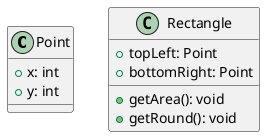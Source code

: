 @startuml

class Point {
+x: int
+y: int
}

class Rectangle {
+topLeft: Point
+bottomRight: Point
+getArea(): void
+getRound(): void
}

@enduml